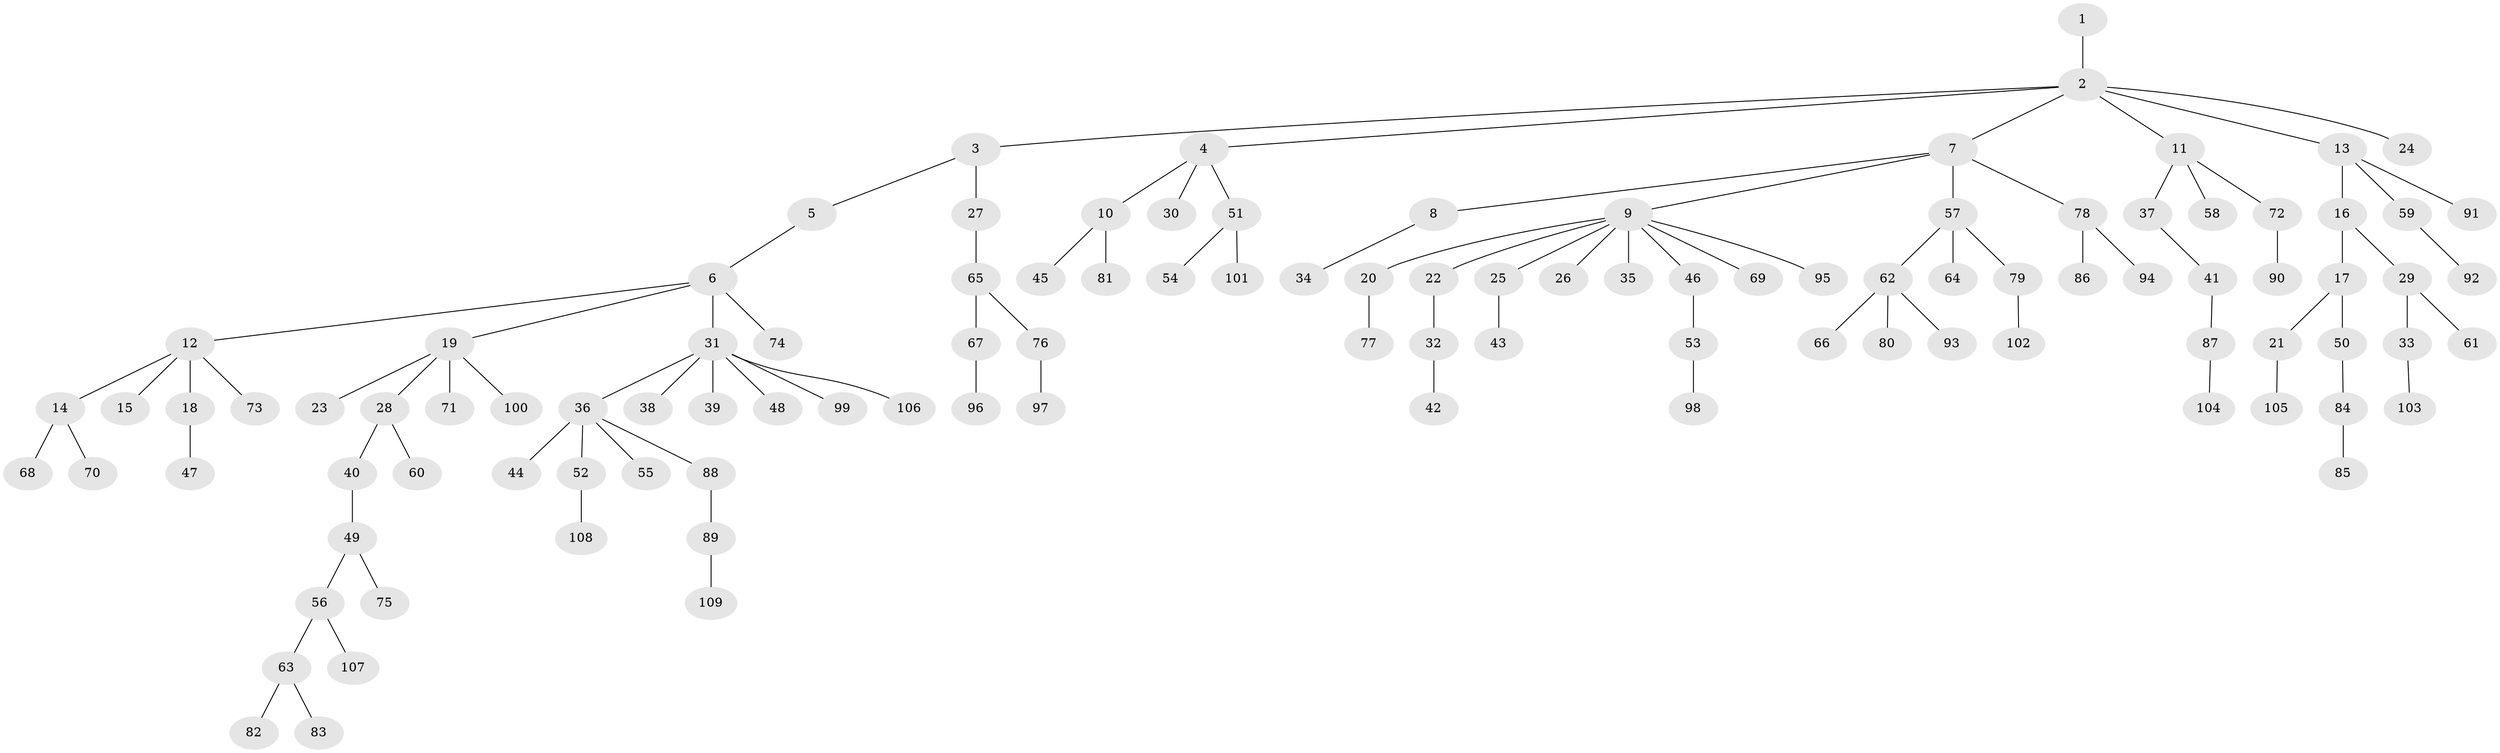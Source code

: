 // coarse degree distribution, {1: 0.7592592592592593, 2: 0.16666666666666666, 15: 0.018518518518518517, 4: 0.018518518518518517, 23: 0.018518518518518517, 5: 0.018518518518518517}
// Generated by graph-tools (version 1.1) at 2025/56/03/04/25 21:56:01]
// undirected, 109 vertices, 108 edges
graph export_dot {
graph [start="1"]
  node [color=gray90,style=filled];
  1;
  2;
  3;
  4;
  5;
  6;
  7;
  8;
  9;
  10;
  11;
  12;
  13;
  14;
  15;
  16;
  17;
  18;
  19;
  20;
  21;
  22;
  23;
  24;
  25;
  26;
  27;
  28;
  29;
  30;
  31;
  32;
  33;
  34;
  35;
  36;
  37;
  38;
  39;
  40;
  41;
  42;
  43;
  44;
  45;
  46;
  47;
  48;
  49;
  50;
  51;
  52;
  53;
  54;
  55;
  56;
  57;
  58;
  59;
  60;
  61;
  62;
  63;
  64;
  65;
  66;
  67;
  68;
  69;
  70;
  71;
  72;
  73;
  74;
  75;
  76;
  77;
  78;
  79;
  80;
  81;
  82;
  83;
  84;
  85;
  86;
  87;
  88;
  89;
  90;
  91;
  92;
  93;
  94;
  95;
  96;
  97;
  98;
  99;
  100;
  101;
  102;
  103;
  104;
  105;
  106;
  107;
  108;
  109;
  1 -- 2;
  2 -- 3;
  2 -- 4;
  2 -- 7;
  2 -- 11;
  2 -- 13;
  2 -- 24;
  3 -- 5;
  3 -- 27;
  4 -- 10;
  4 -- 30;
  4 -- 51;
  5 -- 6;
  6 -- 12;
  6 -- 19;
  6 -- 31;
  6 -- 74;
  7 -- 8;
  7 -- 9;
  7 -- 57;
  7 -- 78;
  8 -- 34;
  9 -- 20;
  9 -- 22;
  9 -- 25;
  9 -- 26;
  9 -- 35;
  9 -- 46;
  9 -- 69;
  9 -- 95;
  10 -- 45;
  10 -- 81;
  11 -- 37;
  11 -- 58;
  11 -- 72;
  12 -- 14;
  12 -- 15;
  12 -- 18;
  12 -- 73;
  13 -- 16;
  13 -- 59;
  13 -- 91;
  14 -- 68;
  14 -- 70;
  16 -- 17;
  16 -- 29;
  17 -- 21;
  17 -- 50;
  18 -- 47;
  19 -- 23;
  19 -- 28;
  19 -- 71;
  19 -- 100;
  20 -- 77;
  21 -- 105;
  22 -- 32;
  25 -- 43;
  27 -- 65;
  28 -- 40;
  28 -- 60;
  29 -- 33;
  29 -- 61;
  31 -- 36;
  31 -- 38;
  31 -- 39;
  31 -- 48;
  31 -- 99;
  31 -- 106;
  32 -- 42;
  33 -- 103;
  36 -- 44;
  36 -- 52;
  36 -- 55;
  36 -- 88;
  37 -- 41;
  40 -- 49;
  41 -- 87;
  46 -- 53;
  49 -- 56;
  49 -- 75;
  50 -- 84;
  51 -- 54;
  51 -- 101;
  52 -- 108;
  53 -- 98;
  56 -- 63;
  56 -- 107;
  57 -- 62;
  57 -- 64;
  57 -- 79;
  59 -- 92;
  62 -- 66;
  62 -- 80;
  62 -- 93;
  63 -- 82;
  63 -- 83;
  65 -- 67;
  65 -- 76;
  67 -- 96;
  72 -- 90;
  76 -- 97;
  78 -- 86;
  78 -- 94;
  79 -- 102;
  84 -- 85;
  87 -- 104;
  88 -- 89;
  89 -- 109;
}
